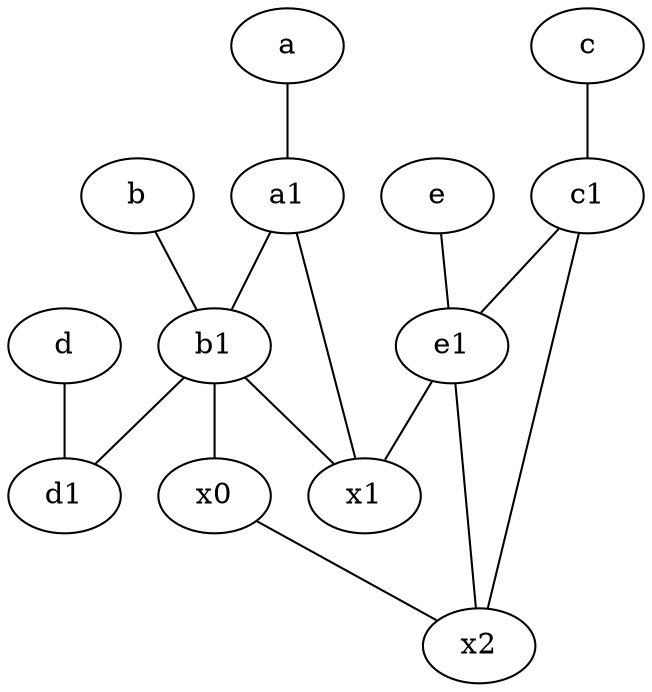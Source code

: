 graph {
	node [labelfontsize=50]
	a [labelfontsize=50 pos="8,2!"]
	e1 [labelfontsize=50 pos="7,7!"]
	b1 [labelfontsize=50 pos="9,4!"]
	b [labelfontsize=50 pos="10,4!"]
	x2 [labelfontsize=50]
	a1 [labelfontsize=50 pos="8,3!"]
	d1 [labelfontsize=50 pos="3,5!"]
	x0 [labelfontsize=50]
	c1 [labelfontsize=50 pos="4.5,3!"]
	d [labelfontsize=50 pos="2,5!"]
	c [labelfontsize=50 pos="4.5,2!"]
	e [labelfontsize=50 pos="7,9!"]
	x1 [labelfontsize=50]
	c1 -- x2
	d -- d1
	b1 -- x0
	c1 -- e1
	e1 -- x1
	e1 -- x2
	c -- c1
	a1 -- x1
	b -- b1
	b1 -- d1
	x0 -- x2
	a -- a1
	b1 -- x1
	e -- e1
	a1 -- b1
}
